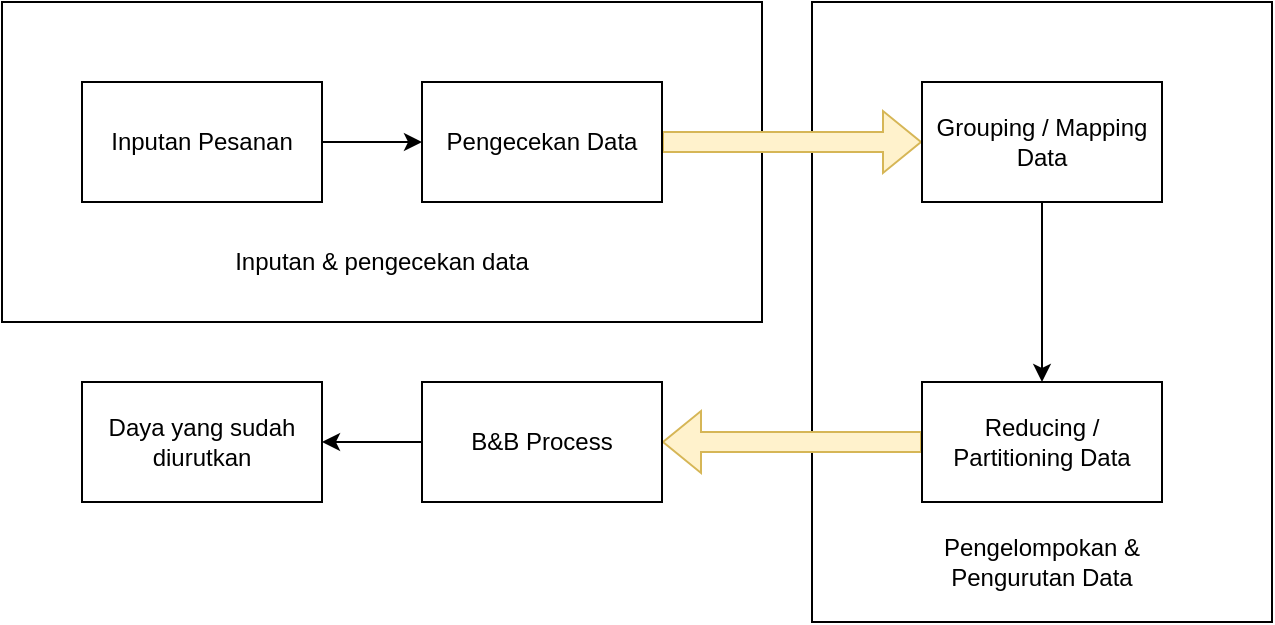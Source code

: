 <mxfile version="11.0.2" type="google"><diagram id="1HLt8uDiAeXGtudmGr_5" name="Page-1"><mxGraphModel dx="862" dy="462" grid="1" gridSize="10" guides="1" tooltips="1" connect="1" arrows="1" fold="1" page="1" pageScale="1" pageWidth="850" pageHeight="1100" math="0" shadow="0"><root><mxCell id="0"/><mxCell id="1" parent="0"/><mxCell id="mC90TVB2zeYNxmH5ixW--5" value="" style="rounded=0;whiteSpace=wrap;html=1;" vertex="1" parent="1"><mxGeometry x="485" y="50" width="230" height="310" as="geometry"/></mxCell><mxCell id="mC90TVB2zeYNxmH5ixW--4" value="" style="rounded=0;whiteSpace=wrap;html=1;" vertex="1" parent="1"><mxGeometry x="80" y="50" width="380" height="160" as="geometry"/></mxCell><mxCell id="mC90TVB2zeYNxmH5ixW--7" style="edgeStyle=orthogonalEdgeStyle;rounded=0;orthogonalLoop=1;jettySize=auto;html=1;exitX=1;exitY=0.5;exitDx=0;exitDy=0;entryX=0;entryY=0.5;entryDx=0;entryDy=0;" edge="1" parent="1" source="mC90TVB2zeYNxmH5ixW--1" target="mC90TVB2zeYNxmH5ixW--2"><mxGeometry relative="1" as="geometry"/></mxCell><mxCell id="mC90TVB2zeYNxmH5ixW--1" value="Inputan Pesanan" style="rounded=0;whiteSpace=wrap;html=1;" vertex="1" parent="1"><mxGeometry x="120" y="90" width="120" height="60" as="geometry"/></mxCell><mxCell id="mC90TVB2zeYNxmH5ixW--8" style="edgeStyle=orthogonalEdgeStyle;shape=flexArrow;rounded=0;orthogonalLoop=1;jettySize=auto;html=1;exitX=1;exitY=0.5;exitDx=0;exitDy=0;entryX=0;entryY=0.5;entryDx=0;entryDy=0;fillColor=#fff2cc;strokeColor=#d6b656;" edge="1" parent="1" source="mC90TVB2zeYNxmH5ixW--2" target="mC90TVB2zeYNxmH5ixW--3"><mxGeometry relative="1" as="geometry"/></mxCell><mxCell id="mC90TVB2zeYNxmH5ixW--2" value="Pengecekan Data" style="rounded=0;whiteSpace=wrap;html=1;" vertex="1" parent="1"><mxGeometry x="290" y="90" width="120" height="60" as="geometry"/></mxCell><mxCell id="mC90TVB2zeYNxmH5ixW--10" style="edgeStyle=orthogonalEdgeStyle;rounded=0;orthogonalLoop=1;jettySize=auto;html=1;exitX=0.5;exitY=1;exitDx=0;exitDy=0;entryX=0.5;entryY=0;entryDx=0;entryDy=0;" edge="1" parent="1" source="mC90TVB2zeYNxmH5ixW--3" target="mC90TVB2zeYNxmH5ixW--6"><mxGeometry relative="1" as="geometry"/></mxCell><mxCell id="mC90TVB2zeYNxmH5ixW--3" value="Grouping / Mapping Data" style="rounded=0;whiteSpace=wrap;html=1;" vertex="1" parent="1"><mxGeometry x="540" y="90" width="120" height="60" as="geometry"/></mxCell><mxCell id="mC90TVB2zeYNxmH5ixW--13" style="edgeStyle=orthogonalEdgeStyle;shape=flexArrow;rounded=0;orthogonalLoop=1;jettySize=auto;html=1;exitX=0;exitY=0.5;exitDx=0;exitDy=0;entryX=1;entryY=0.5;entryDx=0;entryDy=0;fillColor=#fff2cc;strokeColor=#d6b656;" edge="1" parent="1" source="mC90TVB2zeYNxmH5ixW--6" target="mC90TVB2zeYNxmH5ixW--11"><mxGeometry relative="1" as="geometry"/></mxCell><mxCell id="mC90TVB2zeYNxmH5ixW--6" value="Reducing / Partitioning Data" style="rounded=0;whiteSpace=wrap;html=1;" vertex="1" parent="1"><mxGeometry x="540" y="240" width="120" height="60" as="geometry"/></mxCell><mxCell id="mC90TVB2zeYNxmH5ixW--15" style="edgeStyle=orthogonalEdgeStyle;rounded=0;orthogonalLoop=1;jettySize=auto;html=1;exitX=0;exitY=0.5;exitDx=0;exitDy=0;entryX=1;entryY=0.5;entryDx=0;entryDy=0;" edge="1" parent="1" source="mC90TVB2zeYNxmH5ixW--11" target="mC90TVB2zeYNxmH5ixW--14"><mxGeometry relative="1" as="geometry"/></mxCell><mxCell id="mC90TVB2zeYNxmH5ixW--11" value="B&amp;amp;B Process" style="rounded=0;whiteSpace=wrap;html=1;" vertex="1" parent="1"><mxGeometry x="290" y="240" width="120" height="60" as="geometry"/></mxCell><mxCell id="mC90TVB2zeYNxmH5ixW--14" value="Daya yang sudah diurutkan" style="rounded=0;whiteSpace=wrap;html=1;" vertex="1" parent="1"><mxGeometry x="120" y="240" width="120" height="60" as="geometry"/></mxCell><mxCell id="mC90TVB2zeYNxmH5ixW--16" value="Inputan &amp;amp; pengecekan data" style="text;html=1;strokeColor=none;fillColor=none;align=center;verticalAlign=middle;whiteSpace=wrap;rounded=0;" vertex="1" parent="1"><mxGeometry x="195" y="170" width="150" height="20" as="geometry"/></mxCell><mxCell id="mC90TVB2zeYNxmH5ixW--17" value="Pengelompokan &amp;amp; Pengurutan Data" style="text;html=1;strokeColor=none;fillColor=none;align=center;verticalAlign=middle;whiteSpace=wrap;rounded=0;" vertex="1" parent="1"><mxGeometry x="525" y="320" width="150" height="20" as="geometry"/></mxCell></root></mxGraphModel></diagram></mxfile>